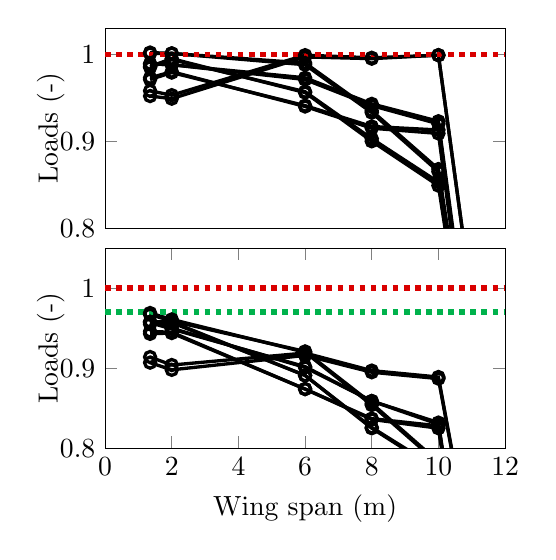 % This file was created by matlab2tikz.
%
%The latest updates can be retrieved from
%  http://www.mathworks.com/matlabcentral/fileexchange/22022-matlab2tikz-matlab2tikz
%where you can also make suggestions and rate matlab2tikz.
%

\definecolor{mycolorx1}{rgb}{0,0.7,0.3}%
\definecolor{mycolorx2}{rgb}{0.85,0,0}%
\begin{tikzpicture}

\begin{axis}[%
width=2in,
height=1in,
at={(0in,0in)},
scale only axis,
xmin=0,
xmax=12,
xmajorgrids,
ymin=0.8,
ymax=1.03,
ylabel={Loads (-)},
xtick={\empty},
ylabel style={yshift=-3mm},
axis background/.style={fill=white}
]
\addplot [color=black,solid,line width=1.2pt,mark=o,mark options={solid},forget plot]
  table[row sep=crcr]{%
1.35	1.002\\
2	1.001\\
6	0.988\\
8	0.933\\
10	0.865\\
11.886	0.387\\
};
\addplot [color=black,solid,line width=1.2pt,mark=o,mark options={solid},forget plot]
  table[row sep=crcr]{%
1.35	0.986\\
2	0.995\\
6	0.956\\
8	0.9\\
10	0.849\\
11.886	0.382\\
};
\addplot [color=black,solid,line width=1.2pt,mark=o,mark options={solid},forget plot]
  table[row sep=crcr]{%
1.35	1.001\\
2	1.001\\
6	0.99\\
8	0.935\\
10	0.868\\
11.886	0.4\\
};
\addplot [color=black,solid,line width=1.2pt,mark=o,mark options={solid},forget plot]
  table[row sep=crcr]{%
1.35	0.985\\
2	0.994\\
6	0.957\\
8	0.903\\
10	0.853\\
11.886	0.396\\
};
\addplot [color=black,solid,line width=1.2pt,mark=o,mark options={solid},forget plot]
  table[row sep=crcr]{%
1.35	0.958\\
2	0.953\\
6	0.999\\
8	0.996\\
10	0.999\\
11.886	0.471\\
};
\addplot [color=black,solid,line width=1.2pt,mark=o,mark options={solid},forget plot]
  table[row sep=crcr]{%
1.35	0.989\\
2	0.988\\
6	0.971\\
8	0.941\\
10	0.92\\
11.886	0.368\\
};
\addplot [color=black,solid,line width=1.2pt,mark=o,mark options={solid},forget plot]
  table[row sep=crcr]{%
1.35	0.973\\
2	0.98\\
6	0.94\\
8	0.915\\
10	0.909\\
11.886	0.364\\
};
\addplot [color=black,solid,line width=1.2pt,mark=o,mark options={solid},forget plot]
  table[row sep=crcr]{%
1.35	0.952\\
2	0.949\\
6	0.997\\
8	0.995\\
10	0.999\\
11.886	0.47\\
};
\addplot [color=black,solid,line width=1.2pt,mark=o,mark options={solid},forget plot]
  table[row sep=crcr]{%
1.35	0.989\\
2	0.988\\
6	0.973\\
8	0.943\\
10	0.923\\
11.886	0.385\\
};
\addplot [color=black,solid,line width=1.2pt,mark=o,mark options={solid},forget plot]
  table[row sep=crcr]{%
1.35	0.971\\
2	0.979\\
6	0.941\\
8	0.917\\
10	0.913\\
11.886	0.382\\
};
\addplot [color=mycolorx2,dotted,line width=2pt,forget plot]
  table[row sep=crcr]{%
0	1\\
12	1\\
};
\end{axis}


\begin{axis}[%
width=2in,
height=1in,
at={(0in,-1.1in)},
scale only axis,
xmin=0,
xmax=12,
ymin=0.8,
ymax=1.05,
xlabel={Wing span (m)},
ylabel={Loads (-)},
ylabel style={yshift=-3mm},
axis background/.style={fill=white}
]
\addplot [color=black,solid,line width=1.2pt,mark=o,mark options={solid},forget plot]
  table[row sep=crcr]{%
1.35	0.969\\
2	0.961\\
6	0.92\\
8	0.854\\
10	0.781\\
11.886	0.318\\
};
\addplot [color=black,solid,line width=1.2pt,mark=o,mark options={solid},forget plot]
  table[row sep=crcr]{%
1.35	0.958\\
2	0.958\\
6	0.891\\
8	0.825\\
10	0.772\\
11.886	0.327\\
};
\addplot [color=black,solid,line width=1.2pt,mark=o,mark options={solid},forget plot]
  table[row sep=crcr]{%
1.35	0.967\\
2	0.959\\
6	0.921\\
8	0.856\\
10	0.783\\
11.886	0.33\\
};
\addplot [color=black,solid,line width=1.2pt,mark=o,mark options={solid},forget plot]
  table[row sep=crcr]{%
1.35	0.955\\
2	0.957\\
6	0.891\\
8	0.826\\
10	0.774\\
11.886	0.333\\
};
\addplot [color=black,solid,line width=1.2pt,mark=o,mark options={solid},forget plot]
  table[row sep=crcr]{%
1.35	0.914\\
2	0.904\\
6	0.919\\
8	0.897\\
10	0.889\\
11.886	0.464\\
};
\addplot [color=black,solid,line width=1.2pt,mark=o,mark options={solid},forget plot]
  table[row sep=crcr]{%
1.35	0.958\\
2	0.95\\
6	0.901\\
8	0.859\\
10	0.83\\
11.886	0.304\\
};
\addplot [color=black,solid,line width=1.2pt,mark=o,mark options={solid},forget plot]
  table[row sep=crcr]{%
1.35	0.946\\
2	0.945\\
6	0.874\\
8	0.836\\
10	0.825\\
11.886	0.313\\
};
\addplot [color=black,solid,line width=1.2pt,mark=o,mark options={solid},forget plot]
  table[row sep=crcr]{%
1.35	0.907\\
2	0.898\\
6	0.916\\
8	0.895\\
10	0.887\\
11.886	0.461\\
};
\addplot [color=black,solid,line width=1.2pt,mark=o,mark options={solid},forget plot]
  table[row sep=crcr]{%
1.35	0.957\\
2	0.949\\
6	0.902\\
8	0.859\\
10	0.832\\
11.886	0.313\\
};
\addplot [color=black,solid,line width=1.2pt,mark=o,mark options={solid},forget plot]
  table[row sep=crcr]{%
1.35	0.943\\
2	0.944\\
6	0.874\\
8	0.837\\
10	0.828\\
11.886	0.318\\
};
\addplot [color=mycolorx2,dotted,line width=2pt,forget plot]
  table[row sep=crcr]{%
0	1\\
12	1\\
};
\addplot [color=mycolorx1,dotted,line width=2pt,forget plot]
  table[row sep=crcr]{%
0	0.97\\
12	0.97\\
};
% \addplot [color=mycolorx1,dotted,line width=2pt,forget plot]
%   table[row sep=crcr]{%
% 0	0.9\\
% 12	0.9\\
% };
\end{axis}

\end{tikzpicture}%